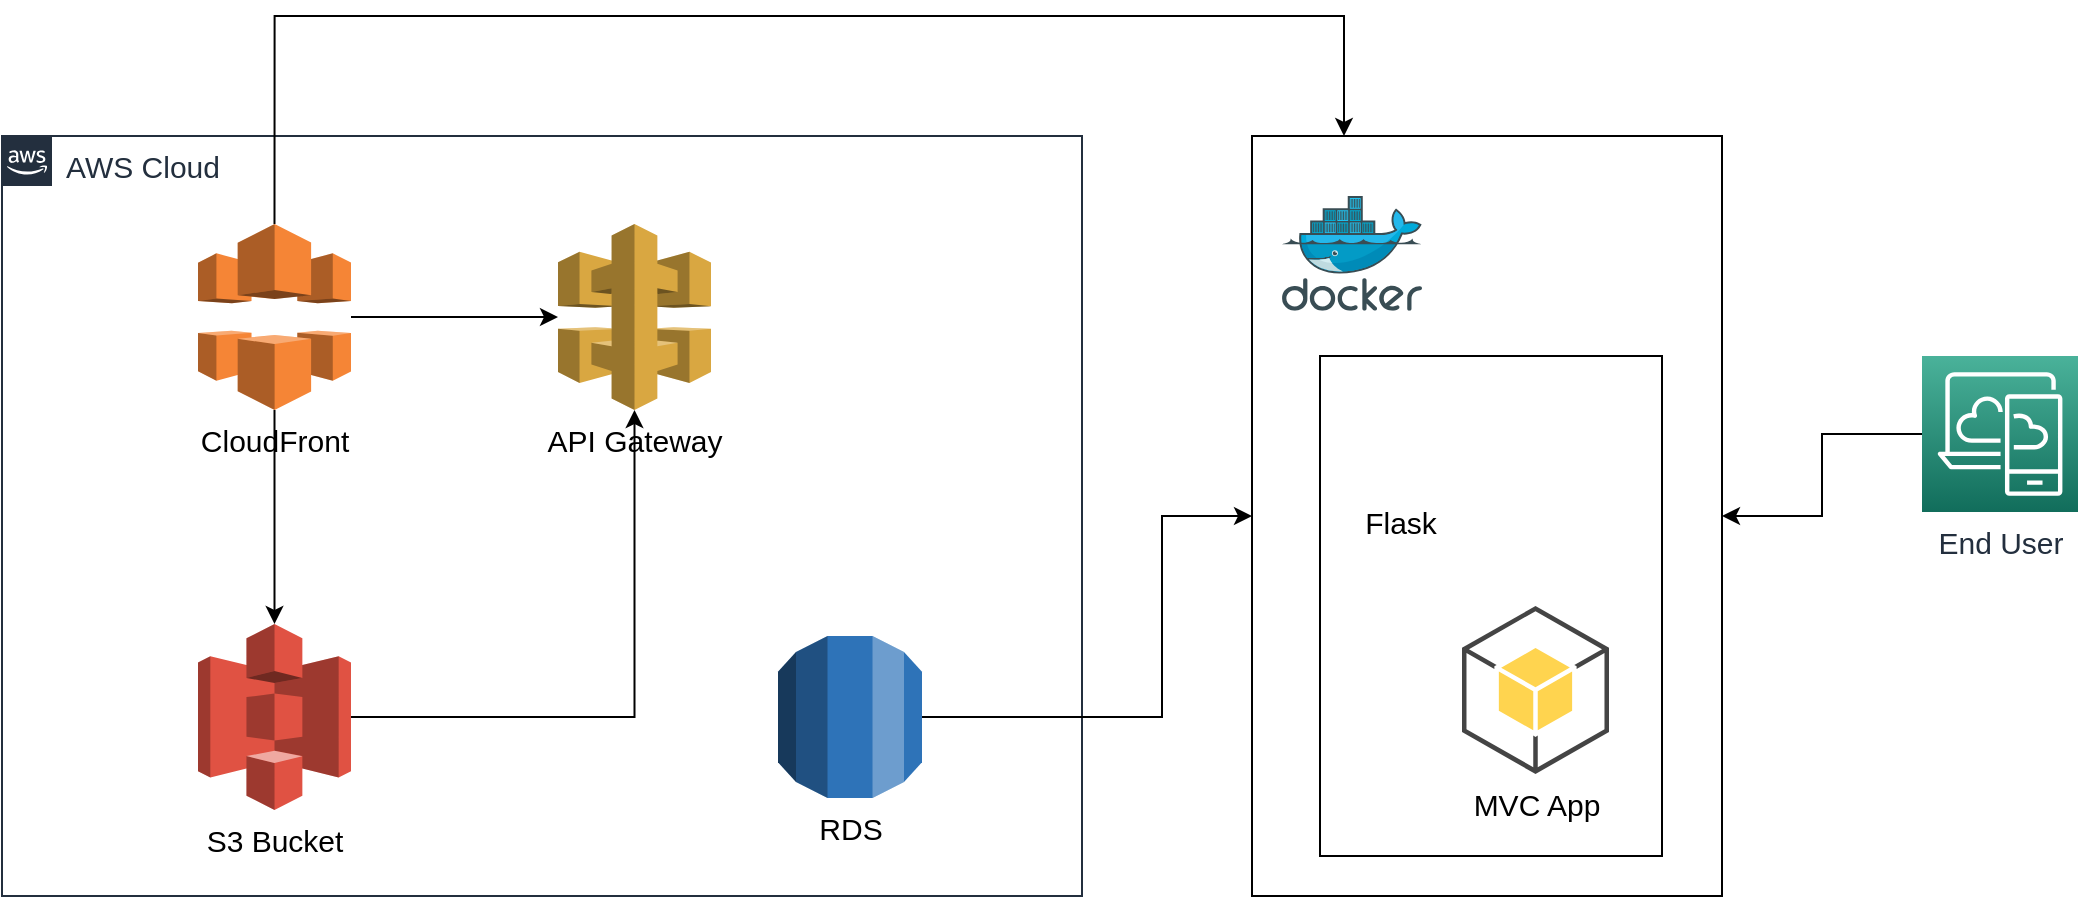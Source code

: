 <mxfile version="17.4.6" type="device"><diagram id="Ht1M8jgEwFfnCIfOTk4-" name="Page-1"><mxGraphModel dx="1720" dy="1769" grid="1" gridSize="10" guides="1" tooltips="1" connect="1" arrows="1" fold="1" page="1" pageScale="1" pageWidth="1169" pageHeight="827" math="0" shadow="0"><root><mxCell id="0"/><mxCell id="1" parent="0"/><mxCell id="kNWHVSxM2w3yyaAH7Bxi-27" value="" style="whiteSpace=wrap;html=1;fontSize=15;fillColor=none;" vertex="1" parent="1"><mxGeometry x="675" y="-690" width="235" height="380" as="geometry"/></mxCell><mxCell id="kNWHVSxM2w3yyaAH7Bxi-30" value="" style="whiteSpace=wrap;html=1;fontSize=15;fillColor=none;" vertex="1" parent="1"><mxGeometry x="709" y="-580" width="171" height="250" as="geometry"/></mxCell><mxCell id="UEzPUAAOIrF-is8g5C7q-154" value="&lt;font style=&quot;font-size: 15px&quot;&gt;AWS Cloud&lt;/font&gt;" style="points=[[0,0],[0.25,0],[0.5,0],[0.75,0],[1,0],[1,0.25],[1,0.5],[1,0.75],[1,1],[0.75,1],[0.5,1],[0.25,1],[0,1],[0,0.75],[0,0.5],[0,0.25]];outlineConnect=0;gradientColor=none;html=1;whiteSpace=wrap;fontSize=12;fontStyle=0;shape=mxgraph.aws4.group;grIcon=mxgraph.aws4.group_aws_cloud_alt;strokeColor=#232F3E;fillColor=none;verticalAlign=top;align=left;spacingLeft=30;fontColor=#232F3E;dashed=0;labelBackgroundColor=#ffffff;container=1;pointerEvents=0;collapsible=0;recursiveResize=0;" parent="1" vertex="1"><mxGeometry x="50" y="-690" width="540" height="380" as="geometry"/></mxCell><mxCell id="kNWHVSxM2w3yyaAH7Bxi-13" style="edgeStyle=orthogonalEdgeStyle;rounded=0;orthogonalLoop=1;jettySize=auto;html=1;exitX=1;exitY=0.5;exitDx=0;exitDy=0;exitPerimeter=0;fontSize=12;" edge="1" parent="UEzPUAAOIrF-is8g5C7q-154" source="kNWHVSxM2w3yyaAH7Bxi-2" target="kNWHVSxM2w3yyaAH7Bxi-6"><mxGeometry relative="1" as="geometry"/></mxCell><mxCell id="kNWHVSxM2w3yyaAH7Bxi-15" value="" style="edgeStyle=orthogonalEdgeStyle;rounded=0;orthogonalLoop=1;jettySize=auto;html=1;fontSize=12;" edge="1" parent="UEzPUAAOIrF-is8g5C7q-154" source="kNWHVSxM2w3yyaAH7Bxi-2" target="kNWHVSxM2w3yyaAH7Bxi-11"><mxGeometry relative="1" as="geometry"/></mxCell><mxCell id="kNWHVSxM2w3yyaAH7Bxi-2" value="CloudFront" style="outlineConnect=0;dashed=0;verticalLabelPosition=bottom;verticalAlign=top;align=center;html=1;shape=mxgraph.aws3.cloudfront;fillColor=#F58536;gradientColor=none;fontSize=15;" vertex="1" parent="UEzPUAAOIrF-is8g5C7q-154"><mxGeometry x="98" y="44" width="76.5" height="93" as="geometry"/></mxCell><mxCell id="kNWHVSxM2w3yyaAH7Bxi-16" style="edgeStyle=orthogonalEdgeStyle;rounded=0;orthogonalLoop=1;jettySize=auto;html=1;exitX=1;exitY=0.5;exitDx=0;exitDy=0;exitPerimeter=0;fontSize=12;" edge="1" parent="UEzPUAAOIrF-is8g5C7q-154" source="kNWHVSxM2w3yyaAH7Bxi-11" target="kNWHVSxM2w3yyaAH7Bxi-6"><mxGeometry relative="1" as="geometry"/></mxCell><mxCell id="kNWHVSxM2w3yyaAH7Bxi-11" value="S3 Bucket" style="outlineConnect=0;dashed=0;verticalLabelPosition=bottom;verticalAlign=top;align=center;html=1;shape=mxgraph.aws3.s3;fillColor=#E05243;gradientColor=none;fontSize=15;" vertex="1" parent="UEzPUAAOIrF-is8g5C7q-154"><mxGeometry x="98" y="244" width="76.5" height="93" as="geometry"/></mxCell><mxCell id="kNWHVSxM2w3yyaAH7Bxi-6" value="API Gateway" style="outlineConnect=0;dashed=0;verticalLabelPosition=bottom;verticalAlign=top;align=center;html=1;shape=mxgraph.aws3.api_gateway;fillColor=#D9A741;gradientColor=none;fontSize=15;" vertex="1" parent="UEzPUAAOIrF-is8g5C7q-154"><mxGeometry x="278" y="44" width="76.5" height="93" as="geometry"/></mxCell><mxCell id="kNWHVSxM2w3yyaAH7Bxi-5" value="RDS&lt;br style=&quot;font-size: 15px;&quot;&gt;" style="outlineConnect=0;dashed=0;verticalLabelPosition=bottom;verticalAlign=top;align=center;html=1;shape=mxgraph.aws3.rds;fillColor=#2E73B8;gradientColor=none;fontSize=15;" vertex="1" parent="UEzPUAAOIrF-is8g5C7q-154"><mxGeometry x="388" y="250" width="72" height="81" as="geometry"/></mxCell><mxCell id="kNWHVSxM2w3yyaAH7Bxi-17" style="edgeStyle=orthogonalEdgeStyle;rounded=0;orthogonalLoop=1;jettySize=auto;html=1;exitX=0.5;exitY=0;exitDx=0;exitDy=0;exitPerimeter=0;fontSize=12;" edge="1" parent="1" source="kNWHVSxM2w3yyaAH7Bxi-2" target="kNWHVSxM2w3yyaAH7Bxi-27"><mxGeometry relative="1" as="geometry"><mxPoint x="721" y="-700" as="targetPoint"/><Array as="points"><mxPoint x="186" y="-750"/><mxPoint x="721" y="-750"/></Array></mxGeometry></mxCell><mxCell id="kNWHVSxM2w3yyaAH7Bxi-18" value="" style="sketch=0;aspect=fixed;html=1;points=[];align=center;image;fontSize=12;image=img/lib/mscae/Docker.svg;" vertex="1" parent="1"><mxGeometry x="690" y="-660" width="70.01" height="57.4" as="geometry"/></mxCell><mxCell id="kNWHVSxM2w3yyaAH7Bxi-29" value="Flask" style="shape=image;html=1;verticalAlign=top;verticalLabelPosition=bottom;labelBackgroundColor=#ffffff;imageAspect=0;aspect=fixed;image=https://cdn4.iconfinder.com/data/icons/scripting-and-programming-languages/512/Python_logo-128.png;fontSize=15;fillColor=none;" vertex="1" parent="1"><mxGeometry x="720" y="-570" width="58" height="58" as="geometry"/></mxCell><mxCell id="kNWHVSxM2w3yyaAH7Bxi-32" value="MVC App" style="outlineConnect=0;dashed=0;verticalLabelPosition=bottom;verticalAlign=top;align=center;html=1;shape=mxgraph.aws3.android;fillColor=#FFD44F;gradientColor=none;fontSize=15;" vertex="1" parent="1"><mxGeometry x="780" y="-455" width="73.5" height="84" as="geometry"/></mxCell><mxCell id="kNWHVSxM2w3yyaAH7Bxi-33" style="edgeStyle=orthogonalEdgeStyle;rounded=0;orthogonalLoop=1;jettySize=auto;html=1;exitX=1;exitY=0.5;exitDx=0;exitDy=0;exitPerimeter=0;entryX=0;entryY=0.5;entryDx=0;entryDy=0;fontSize=15;" edge="1" parent="1" source="kNWHVSxM2w3yyaAH7Bxi-5" target="kNWHVSxM2w3yyaAH7Bxi-27"><mxGeometry relative="1" as="geometry"><Array as="points"><mxPoint x="630" y="-400"/><mxPoint x="630" y="-500"/></Array></mxGeometry></mxCell><mxCell id="kNWHVSxM2w3yyaAH7Bxi-36" style="edgeStyle=orthogonalEdgeStyle;rounded=0;orthogonalLoop=1;jettySize=auto;html=1;exitX=0;exitY=0.5;exitDx=0;exitDy=0;exitPerimeter=0;entryX=1;entryY=0.5;entryDx=0;entryDy=0;fontSize=15;" edge="1" parent="1" source="kNWHVSxM2w3yyaAH7Bxi-34" target="kNWHVSxM2w3yyaAH7Bxi-27"><mxGeometry relative="1" as="geometry"/></mxCell><mxCell id="kNWHVSxM2w3yyaAH7Bxi-34" value="End User" style="sketch=0;points=[[0,0,0],[0.25,0,0],[0.5,0,0],[0.75,0,0],[1,0,0],[0,1,0],[0.25,1,0],[0.5,1,0],[0.75,1,0],[1,1,0],[0,0.25,0],[0,0.5,0],[0,0.75,0],[1,0.25,0],[1,0.5,0],[1,0.75,0]];outlineConnect=0;fontColor=#232F3E;gradientColor=#4AB29A;gradientDirection=north;fillColor=#116D5B;strokeColor=#ffffff;dashed=0;verticalLabelPosition=bottom;verticalAlign=top;align=center;html=1;fontSize=15;fontStyle=0;aspect=fixed;shape=mxgraph.aws4.resourceIcon;resIcon=mxgraph.aws4.desktop_and_app_streaming;" vertex="1" parent="1"><mxGeometry x="1010" y="-580" width="78" height="78" as="geometry"/></mxCell></root></mxGraphModel></diagram></mxfile>